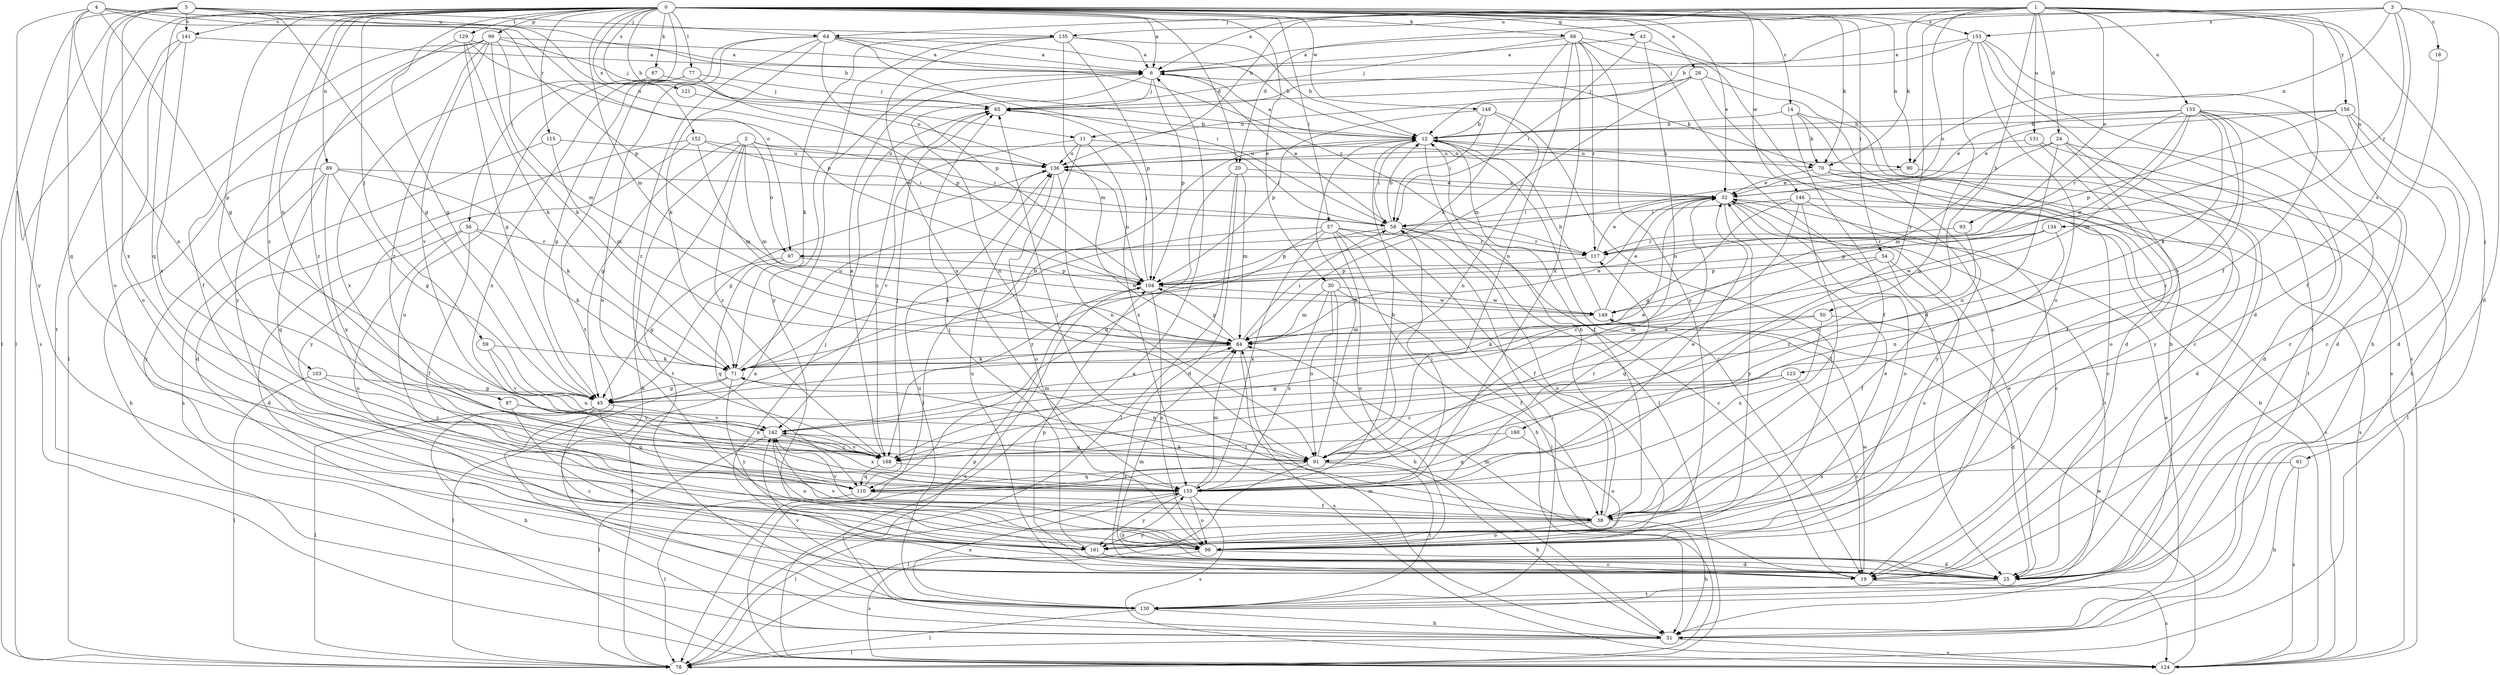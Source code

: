 strict digraph  {
0;
1;
2;
3;
4;
5;
6;
11;
12;
14;
18;
19;
20;
24;
25;
26;
30;
32;
38;
43;
45;
50;
51;
54;
56;
57;
58;
59;
61;
64;
65;
66;
67;
70;
71;
77;
78;
84;
87;
89;
90;
91;
93;
97;
98;
99;
103;
104;
110;
115;
117;
121;
123;
124;
129;
130;
131;
133;
134;
135;
136;
141;
142;
146;
148;
149;
152;
153;
155;
156;
160;
161;
168;
0 -> 6  [label=a];
0 -> 11  [label=b];
0 -> 14  [label=c];
0 -> 20  [label=d];
0 -> 26  [label=e];
0 -> 30  [label=e];
0 -> 32  [label=e];
0 -> 43  [label=g];
0 -> 45  [label=g];
0 -> 54  [label=i];
0 -> 56  [label=i];
0 -> 57  [label=i];
0 -> 59  [label=j];
0 -> 66  [label=k];
0 -> 67  [label=k];
0 -> 70  [label=k];
0 -> 77  [label=l];
0 -> 78  [label=l];
0 -> 84  [label=m];
0 -> 87  [label=n];
0 -> 89  [label=n];
0 -> 90  [label=n];
0 -> 99  [label=p];
0 -> 103  [label=p];
0 -> 110  [label=q];
0 -> 115  [label=r];
0 -> 121  [label=s];
0 -> 129  [label=t];
0 -> 141  [label=v];
0 -> 146  [label=w];
0 -> 148  [label=w];
0 -> 152  [label=x];
0 -> 153  [label=x];
0 -> 168  [label=z];
1 -> 6  [label=a];
1 -> 11  [label=b];
1 -> 20  [label=d];
1 -> 24  [label=d];
1 -> 38  [label=f];
1 -> 50  [label=h];
1 -> 61  [label=j];
1 -> 64  [label=j];
1 -> 70  [label=k];
1 -> 93  [label=o];
1 -> 97  [label=o];
1 -> 131  [label=u];
1 -> 133  [label=u];
1 -> 134  [label=u];
1 -> 156  [label=y];
1 -> 160  [label=y];
2 -> 45  [label=g];
2 -> 51  [label=h];
2 -> 58  [label=i];
2 -> 84  [label=m];
2 -> 90  [label=n];
2 -> 97  [label=o];
2 -> 130  [label=t];
2 -> 168  [label=z];
3 -> 12  [label=b];
3 -> 18  [label=c];
3 -> 25  [label=d];
3 -> 90  [label=n];
3 -> 117  [label=r];
3 -> 123  [label=s];
3 -> 135  [label=u];
3 -> 153  [label=x];
4 -> 45  [label=g];
4 -> 91  [label=n];
4 -> 97  [label=o];
4 -> 104  [label=p];
4 -> 110  [label=q];
4 -> 135  [label=u];
4 -> 161  [label=y];
5 -> 12  [label=b];
5 -> 45  [label=g];
5 -> 64  [label=j];
5 -> 78  [label=l];
5 -> 98  [label=o];
5 -> 124  [label=s];
5 -> 136  [label=u];
5 -> 141  [label=v];
5 -> 155  [label=x];
6 -> 65  [label=j];
6 -> 70  [label=k];
6 -> 91  [label=n];
6 -> 104  [label=p];
11 -> 58  [label=i];
11 -> 78  [label=l];
11 -> 136  [label=u];
11 -> 142  [label=v];
11 -> 155  [label=x];
12 -> 6  [label=a];
12 -> 19  [label=c];
12 -> 38  [label=f];
12 -> 58  [label=i];
12 -> 70  [label=k];
12 -> 78  [label=l];
12 -> 136  [label=u];
14 -> 12  [label=b];
14 -> 19  [label=c];
14 -> 25  [label=d];
14 -> 38  [label=f];
14 -> 70  [label=k];
18 -> 38  [label=f];
19 -> 84  [label=m];
19 -> 104  [label=p];
19 -> 124  [label=s];
19 -> 136  [label=u];
19 -> 149  [label=w];
20 -> 25  [label=d];
20 -> 32  [label=e];
20 -> 78  [label=l];
20 -> 84  [label=m];
20 -> 110  [label=q];
24 -> 25  [label=d];
24 -> 84  [label=m];
24 -> 91  [label=n];
24 -> 98  [label=o];
24 -> 136  [label=u];
24 -> 161  [label=y];
25 -> 32  [label=e];
25 -> 65  [label=j];
25 -> 84  [label=m];
25 -> 130  [label=t];
25 -> 155  [label=x];
26 -> 19  [label=c];
26 -> 65  [label=j];
26 -> 84  [label=m];
26 -> 124  [label=s];
26 -> 136  [label=u];
30 -> 38  [label=f];
30 -> 51  [label=h];
30 -> 84  [label=m];
30 -> 91  [label=n];
30 -> 149  [label=w];
30 -> 155  [label=x];
32 -> 58  [label=i];
32 -> 98  [label=o];
32 -> 124  [label=s];
32 -> 130  [label=t];
32 -> 161  [label=y];
38 -> 12  [label=b];
38 -> 51  [label=h];
38 -> 65  [label=j];
38 -> 71  [label=k];
38 -> 98  [label=o];
38 -> 142  [label=v];
38 -> 161  [label=y];
43 -> 6  [label=a];
43 -> 58  [label=i];
43 -> 91  [label=n];
43 -> 124  [label=s];
45 -> 12  [label=b];
45 -> 19  [label=c];
45 -> 51  [label=h];
45 -> 78  [label=l];
45 -> 110  [label=q];
45 -> 142  [label=v];
50 -> 25  [label=d];
50 -> 71  [label=k];
50 -> 84  [label=m];
50 -> 155  [label=x];
51 -> 32  [label=e];
51 -> 78  [label=l];
51 -> 84  [label=m];
51 -> 104  [label=p];
51 -> 124  [label=s];
54 -> 38  [label=f];
54 -> 98  [label=o];
54 -> 104  [label=p];
54 -> 110  [label=q];
56 -> 25  [label=d];
56 -> 38  [label=f];
56 -> 71  [label=k];
56 -> 98  [label=o];
56 -> 117  [label=r];
57 -> 38  [label=f];
57 -> 51  [label=h];
57 -> 71  [label=k];
57 -> 78  [label=l];
57 -> 98  [label=o];
57 -> 117  [label=r];
57 -> 155  [label=x];
57 -> 168  [label=z];
58 -> 6  [label=a];
58 -> 12  [label=b];
58 -> 19  [label=c];
58 -> 98  [label=o];
58 -> 104  [label=p];
58 -> 117  [label=r];
59 -> 71  [label=k];
59 -> 91  [label=n];
59 -> 142  [label=v];
61 -> 51  [label=h];
61 -> 124  [label=s];
61 -> 155  [label=x];
64 -> 6  [label=a];
64 -> 12  [label=b];
64 -> 58  [label=i];
64 -> 71  [label=k];
64 -> 98  [label=o];
64 -> 104  [label=p];
64 -> 117  [label=r];
64 -> 130  [label=t];
64 -> 168  [label=z];
65 -> 12  [label=b];
65 -> 168  [label=z];
66 -> 6  [label=a];
66 -> 25  [label=d];
66 -> 51  [label=h];
66 -> 65  [label=j];
66 -> 71  [label=k];
66 -> 91  [label=n];
66 -> 117  [label=r];
66 -> 155  [label=x];
66 -> 161  [label=y];
67 -> 65  [label=j];
67 -> 155  [label=x];
70 -> 19  [label=c];
70 -> 25  [label=d];
70 -> 32  [label=e];
70 -> 161  [label=y];
71 -> 45  [label=g];
71 -> 78  [label=l];
71 -> 91  [label=n];
71 -> 136  [label=u];
71 -> 161  [label=y];
77 -> 45  [label=g];
77 -> 65  [label=j];
77 -> 98  [label=o];
77 -> 104  [label=p];
77 -> 155  [label=x];
78 -> 6  [label=a];
84 -> 32  [label=e];
84 -> 58  [label=i];
84 -> 71  [label=k];
84 -> 104  [label=p];
84 -> 124  [label=s];
87 -> 25  [label=d];
87 -> 91  [label=n];
87 -> 142  [label=v];
89 -> 32  [label=e];
89 -> 45  [label=g];
89 -> 51  [label=h];
89 -> 71  [label=k];
89 -> 110  [label=q];
89 -> 155  [label=x];
89 -> 161  [label=y];
90 -> 32  [label=e];
90 -> 78  [label=l];
91 -> 12  [label=b];
91 -> 32  [label=e];
91 -> 51  [label=h];
91 -> 78  [label=l];
91 -> 110  [label=q];
91 -> 130  [label=t];
93 -> 117  [label=r];
93 -> 168  [label=z];
97 -> 45  [label=g];
97 -> 104  [label=p];
97 -> 110  [label=q];
97 -> 149  [label=w];
98 -> 25  [label=d];
98 -> 124  [label=s];
98 -> 142  [label=v];
99 -> 6  [label=a];
99 -> 38  [label=f];
99 -> 65  [label=j];
99 -> 71  [label=k];
99 -> 78  [label=l];
99 -> 84  [label=m];
99 -> 142  [label=v];
99 -> 161  [label=y];
99 -> 168  [label=z];
103 -> 45  [label=g];
103 -> 78  [label=l];
103 -> 168  [label=z];
104 -> 65  [label=j];
104 -> 98  [label=o];
104 -> 124  [label=s];
104 -> 136  [label=u];
104 -> 149  [label=w];
110 -> 38  [label=f];
110 -> 65  [label=j];
110 -> 78  [label=l];
115 -> 84  [label=m];
115 -> 124  [label=s];
115 -> 136  [label=u];
117 -> 32  [label=e];
117 -> 104  [label=p];
121 -> 136  [label=u];
123 -> 19  [label=c];
123 -> 45  [label=g];
123 -> 168  [label=z];
124 -> 6  [label=a];
124 -> 12  [label=b];
124 -> 149  [label=w];
129 -> 6  [label=a];
129 -> 45  [label=g];
129 -> 71  [label=k];
129 -> 104  [label=p];
129 -> 168  [label=z];
130 -> 51  [label=h];
130 -> 58  [label=i];
130 -> 78  [label=l];
130 -> 136  [label=u];
130 -> 142  [label=v];
130 -> 155  [label=x];
131 -> 38  [label=f];
131 -> 130  [label=t];
131 -> 136  [label=u];
133 -> 12  [label=b];
133 -> 19  [label=c];
133 -> 25  [label=d];
133 -> 32  [label=e];
133 -> 71  [label=k];
133 -> 84  [label=m];
133 -> 117  [label=r];
133 -> 142  [label=v];
133 -> 149  [label=w];
133 -> 168  [label=z];
134 -> 91  [label=n];
134 -> 104  [label=p];
134 -> 117  [label=r];
134 -> 149  [label=w];
135 -> 6  [label=a];
135 -> 12  [label=b];
135 -> 71  [label=k];
135 -> 84  [label=m];
135 -> 104  [label=p];
135 -> 155  [label=x];
135 -> 161  [label=y];
136 -> 32  [label=e];
136 -> 45  [label=g];
136 -> 91  [label=n];
136 -> 98  [label=o];
141 -> 6  [label=a];
141 -> 98  [label=o];
141 -> 130  [label=t];
141 -> 155  [label=x];
142 -> 32  [label=e];
142 -> 78  [label=l];
142 -> 84  [label=m];
142 -> 91  [label=n];
142 -> 98  [label=o];
142 -> 155  [label=x];
142 -> 168  [label=z];
146 -> 19  [label=c];
146 -> 38  [label=f];
146 -> 45  [label=g];
146 -> 58  [label=i];
146 -> 124  [label=s];
146 -> 168  [label=z];
148 -> 12  [label=b];
148 -> 58  [label=i];
148 -> 91  [label=n];
148 -> 98  [label=o];
148 -> 104  [label=p];
149 -> 12  [label=b];
149 -> 32  [label=e];
149 -> 84  [label=m];
152 -> 25  [label=d];
152 -> 58  [label=i];
152 -> 84  [label=m];
152 -> 136  [label=u];
152 -> 161  [label=y];
153 -> 6  [label=a];
153 -> 25  [label=d];
153 -> 51  [label=h];
153 -> 65  [label=j];
153 -> 98  [label=o];
153 -> 110  [label=q];
153 -> 130  [label=t];
155 -> 12  [label=b];
155 -> 32  [label=e];
155 -> 58  [label=i];
155 -> 78  [label=l];
155 -> 84  [label=m];
155 -> 98  [label=o];
155 -> 117  [label=r];
155 -> 124  [label=s];
155 -> 161  [label=y];
156 -> 12  [label=b];
156 -> 19  [label=c];
156 -> 25  [label=d];
156 -> 32  [label=e];
156 -> 51  [label=h];
156 -> 104  [label=p];
160 -> 98  [label=o];
160 -> 110  [label=q];
160 -> 168  [label=z];
161 -> 19  [label=c];
161 -> 25  [label=d];
161 -> 32  [label=e];
161 -> 65  [label=j];
168 -> 6  [label=a];
168 -> 110  [label=q];
168 -> 142  [label=v];
168 -> 155  [label=x];
}
